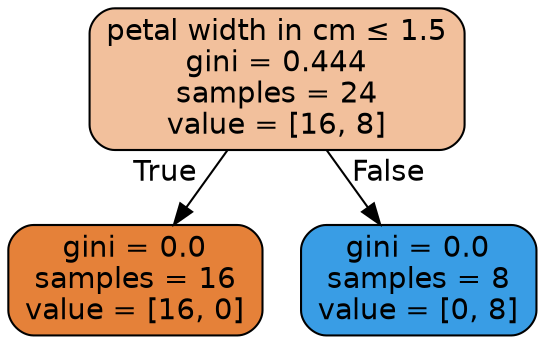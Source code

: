 digraph Tree {
node [shape=box, style="filled, rounded", color="black", fontname="helvetica"] ;
edge [fontname="helvetica"] ;
0 [label=<petal width in cm &le; 1.5<br/>gini = 0.444<br/>samples = 24<br/>value = [16, 8]>, fillcolor="#f2c09c"] ;
1 [label=<gini = 0.0<br/>samples = 16<br/>value = [16, 0]>, fillcolor="#e58139"] ;
0 -> 1 [labeldistance=2.5, labelangle=45, headlabel="True"] ;
2 [label=<gini = 0.0<br/>samples = 8<br/>value = [0, 8]>, fillcolor="#399de5"] ;
0 -> 2 [labeldistance=2.5, labelangle=-45, headlabel="False"] ;
}